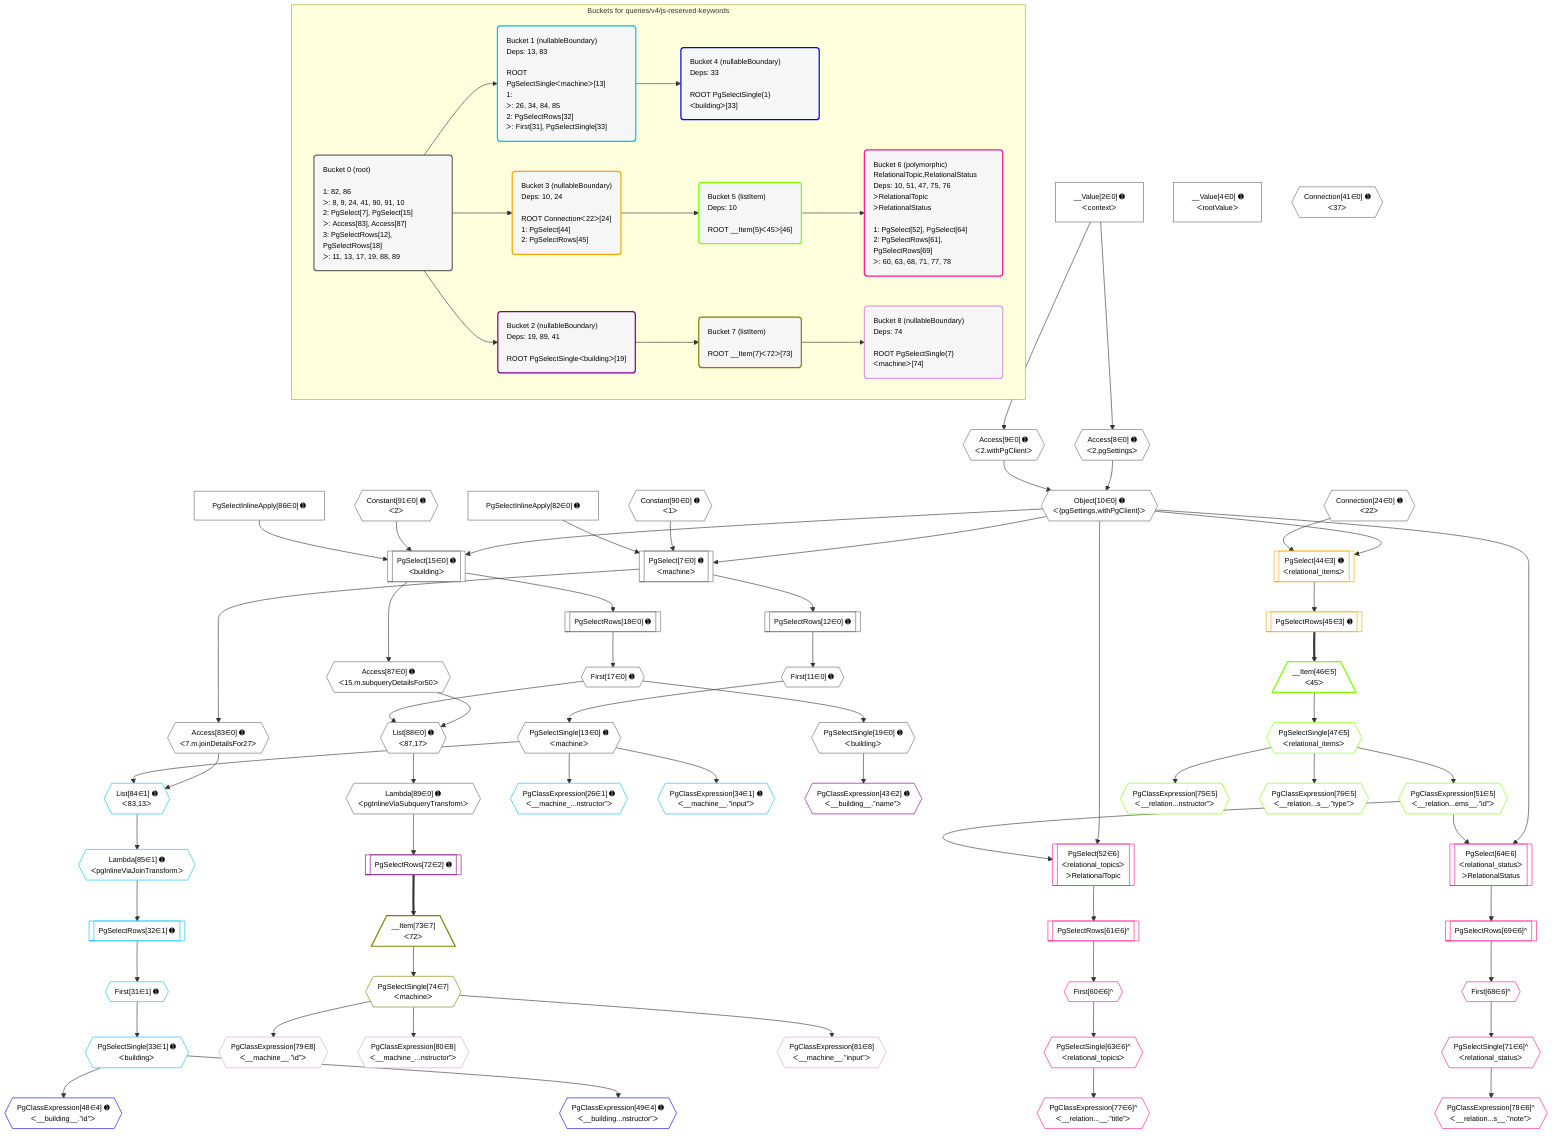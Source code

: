 %%{init: {'themeVariables': { 'fontSize': '12px'}}}%%
graph TD
    classDef path fill:#eee,stroke:#000,color:#000
    classDef plan fill:#fff,stroke-width:1px,color:#000
    classDef itemplan fill:#fff,stroke-width:2px,color:#000
    classDef unbatchedplan fill:#dff,stroke-width:1px,color:#000
    classDef sideeffectplan fill:#fcc,stroke-width:2px,color:#000
    classDef bucket fill:#f6f6f6,color:#000,stroke-width:2px,text-align:left

    subgraph "Buckets for queries/v4/js-reserved-keywords"
    Bucket0("Bucket 0 (root)<br /><br />1: 82, 86<br />ᐳ: 8, 9, 24, 41, 90, 91, 10<br />2: PgSelect[7], PgSelect[15]<br />ᐳ: Access[83], Access[87]<br />3: PgSelectRows[12], PgSelectRows[18]<br />ᐳ: 11, 13, 17, 19, 88, 89"):::bucket
    Bucket1("Bucket 1 (nullableBoundary)<br />Deps: 13, 83<br /><br />ROOT PgSelectSingleᐸmachineᐳ[13]<br />1: <br />ᐳ: 26, 34, 84, 85<br />2: PgSelectRows[32]<br />ᐳ: First[31], PgSelectSingle[33]"):::bucket
    Bucket2("Bucket 2 (nullableBoundary)<br />Deps: 19, 89, 41<br /><br />ROOT PgSelectSingleᐸbuildingᐳ[19]"):::bucket
    Bucket3("Bucket 3 (nullableBoundary)<br />Deps: 10, 24<br /><br />ROOT Connectionᐸ22ᐳ[24]<br />1: PgSelect[44]<br />2: PgSelectRows[45]"):::bucket
    Bucket4("Bucket 4 (nullableBoundary)<br />Deps: 33<br /><br />ROOT PgSelectSingle{1}ᐸbuildingᐳ[33]"):::bucket
    Bucket5("Bucket 5 (listItem)<br />Deps: 10<br /><br />ROOT __Item{5}ᐸ45ᐳ[46]"):::bucket
    Bucket6("Bucket 6 (polymorphic)<br />RelationalTopic,RelationalStatus<br />Deps: 10, 51, 47, 75, 76<br />ᐳRelationalTopic<br />ᐳRelationalStatus<br /><br />1: PgSelect[52], PgSelect[64]<br />2: PgSelectRows[61], PgSelectRows[69]<br />ᐳ: 60, 63, 68, 71, 77, 78"):::bucket
    Bucket7("Bucket 7 (listItem)<br /><br />ROOT __Item{7}ᐸ72ᐳ[73]"):::bucket
    Bucket8("Bucket 8 (nullableBoundary)<br />Deps: 74<br /><br />ROOT PgSelectSingle{7}ᐸmachineᐳ[74]"):::bucket
    end
    Bucket0 --> Bucket1 & Bucket2 & Bucket3
    Bucket1 --> Bucket4
    Bucket2 --> Bucket7
    Bucket3 --> Bucket5
    Bucket5 --> Bucket6
    Bucket7 --> Bucket8

    %% plan dependencies
    PgSelect7[["PgSelect[7∈0] ➊<br />ᐸmachineᐳ"]]:::plan
    Object10{{"Object[10∈0] ➊<br />ᐸ{pgSettings,withPgClient}ᐳ"}}:::plan
    Constant90{{"Constant[90∈0] ➊<br />ᐸ1ᐳ"}}:::plan
    PgSelectInlineApply82["PgSelectInlineApply[82∈0] ➊"]:::plan
    Object10 & Constant90 & PgSelectInlineApply82 --> PgSelect7
    PgSelect15[["PgSelect[15∈0] ➊<br />ᐸbuildingᐳ"]]:::plan
    Constant91{{"Constant[91∈0] ➊<br />ᐸ2ᐳ"}}:::plan
    PgSelectInlineApply86["PgSelectInlineApply[86∈0] ➊"]:::plan
    Object10 & Constant91 & PgSelectInlineApply86 --> PgSelect15
    Access8{{"Access[8∈0] ➊<br />ᐸ2.pgSettingsᐳ"}}:::plan
    Access9{{"Access[9∈0] ➊<br />ᐸ2.withPgClientᐳ"}}:::plan
    Access8 & Access9 --> Object10
    List88{{"List[88∈0] ➊<br />ᐸ87,17ᐳ"}}:::plan
    Access87{{"Access[87∈0] ➊<br />ᐸ15.m.subqueryDetailsFor50ᐳ"}}:::plan
    First17{{"First[17∈0] ➊"}}:::plan
    Access87 & First17 --> List88
    __Value2["__Value[2∈0] ➊<br />ᐸcontextᐳ"]:::plan
    __Value2 --> Access8
    __Value2 --> Access9
    First11{{"First[11∈0] ➊"}}:::plan
    PgSelectRows12[["PgSelectRows[12∈0] ➊"]]:::plan
    PgSelectRows12 --> First11
    PgSelect7 --> PgSelectRows12
    PgSelectSingle13{{"PgSelectSingle[13∈0] ➊<br />ᐸmachineᐳ"}}:::plan
    First11 --> PgSelectSingle13
    PgSelectRows18[["PgSelectRows[18∈0] ➊"]]:::plan
    PgSelectRows18 --> First17
    PgSelect15 --> PgSelectRows18
    PgSelectSingle19{{"PgSelectSingle[19∈0] ➊<br />ᐸbuildingᐳ"}}:::plan
    First17 --> PgSelectSingle19
    Access83{{"Access[83∈0] ➊<br />ᐸ7.m.joinDetailsFor27ᐳ"}}:::plan
    PgSelect7 --> Access83
    PgSelect15 --> Access87
    Lambda89{{"Lambda[89∈0] ➊<br />ᐸpgInlineViaSubqueryTransformᐳ"}}:::plan
    List88 --> Lambda89
    __Value4["__Value[4∈0] ➊<br />ᐸrootValueᐳ"]:::plan
    Connection24{{"Connection[24∈0] ➊<br />ᐸ22ᐳ"}}:::plan
    Connection41{{"Connection[41∈0] ➊<br />ᐸ37ᐳ"}}:::plan
    List84{{"List[84∈1] ➊<br />ᐸ83,13ᐳ"}}:::plan
    Access83 & PgSelectSingle13 --> List84
    PgClassExpression26{{"PgClassExpression[26∈1] ➊<br />ᐸ__machine_...nstructor”ᐳ"}}:::plan
    PgSelectSingle13 --> PgClassExpression26
    First31{{"First[31∈1] ➊"}}:::plan
    PgSelectRows32[["PgSelectRows[32∈1] ➊"]]:::plan
    PgSelectRows32 --> First31
    Lambda85{{"Lambda[85∈1] ➊<br />ᐸpgInlineViaJoinTransformᐳ"}}:::plan
    Lambda85 --> PgSelectRows32
    PgSelectSingle33{{"PgSelectSingle[33∈1] ➊<br />ᐸbuildingᐳ"}}:::plan
    First31 --> PgSelectSingle33
    PgClassExpression34{{"PgClassExpression[34∈1] ➊<br />ᐸ__machine__.”input”ᐳ"}}:::plan
    PgSelectSingle13 --> PgClassExpression34
    List84 --> Lambda85
    PgClassExpression48{{"PgClassExpression[48∈4] ➊<br />ᐸ__building__.”id”ᐳ"}}:::plan
    PgSelectSingle33 --> PgClassExpression48
    PgClassExpression49{{"PgClassExpression[49∈4] ➊<br />ᐸ__building...nstructor”ᐳ"}}:::plan
    PgSelectSingle33 --> PgClassExpression49
    PgClassExpression43{{"PgClassExpression[43∈2] ➊<br />ᐸ__building__.”name”ᐳ"}}:::plan
    PgSelectSingle19 --> PgClassExpression43
    PgSelectRows72[["PgSelectRows[72∈2] ➊"]]:::plan
    Lambda89 --> PgSelectRows72
    __Item73[/"__Item[73∈7]<br />ᐸ72ᐳ"\]:::itemplan
    PgSelectRows72 ==> __Item73
    PgSelectSingle74{{"PgSelectSingle[74∈7]<br />ᐸmachineᐳ"}}:::plan
    __Item73 --> PgSelectSingle74
    PgClassExpression79{{"PgClassExpression[79∈8]<br />ᐸ__machine__.”id”ᐳ"}}:::plan
    PgSelectSingle74 --> PgClassExpression79
    PgClassExpression80{{"PgClassExpression[80∈8]<br />ᐸ__machine_...nstructor”ᐳ"}}:::plan
    PgSelectSingle74 --> PgClassExpression80
    PgClassExpression81{{"PgClassExpression[81∈8]<br />ᐸ__machine__.”input”ᐳ"}}:::plan
    PgSelectSingle74 --> PgClassExpression81
    PgSelect44[["PgSelect[44∈3] ➊<br />ᐸrelational_itemsᐳ"]]:::plan
    Object10 & Connection24 --> PgSelect44
    PgSelectRows45[["PgSelectRows[45∈3] ➊"]]:::plan
    PgSelect44 --> PgSelectRows45
    __Item46[/"__Item[46∈5]<br />ᐸ45ᐳ"\]:::itemplan
    PgSelectRows45 ==> __Item46
    PgSelectSingle47{{"PgSelectSingle[47∈5]<br />ᐸrelational_itemsᐳ"}}:::plan
    __Item46 --> PgSelectSingle47
    PgClassExpression51{{"PgClassExpression[51∈5]<br />ᐸ__relation...ems__.”id”ᐳ"}}:::plan
    PgSelectSingle47 --> PgClassExpression51
    PgClassExpression75{{"PgClassExpression[75∈5]<br />ᐸ__relation...nstructor”ᐳ"}}:::plan
    PgSelectSingle47 --> PgClassExpression75
    PgClassExpression76{{"PgClassExpression[76∈5]<br />ᐸ__relation...s__.”type”ᐳ"}}:::plan
    PgSelectSingle47 --> PgClassExpression76
    PgSelect52[["PgSelect[52∈6]<br />ᐸrelational_topicsᐳ<br />ᐳRelationalTopic"]]:::plan
    Object10 & PgClassExpression51 --> PgSelect52
    PgSelect64[["PgSelect[64∈6]<br />ᐸrelational_statusᐳ<br />ᐳRelationalStatus"]]:::plan
    Object10 & PgClassExpression51 --> PgSelect64
    First60{{"First[60∈6]^"}}:::plan
    PgSelectRows61[["PgSelectRows[61∈6]^"]]:::plan
    PgSelectRows61 --> First60
    PgSelect52 --> PgSelectRows61
    PgSelectSingle63{{"PgSelectSingle[63∈6]^<br />ᐸrelational_topicsᐳ"}}:::plan
    First60 --> PgSelectSingle63
    First68{{"First[68∈6]^"}}:::plan
    PgSelectRows69[["PgSelectRows[69∈6]^"]]:::plan
    PgSelectRows69 --> First68
    PgSelect64 --> PgSelectRows69
    PgSelectSingle71{{"PgSelectSingle[71∈6]^<br />ᐸrelational_statusᐳ"}}:::plan
    First68 --> PgSelectSingle71
    PgClassExpression77{{"PgClassExpression[77∈6]^<br />ᐸ__relation...__.”title”ᐳ"}}:::plan
    PgSelectSingle63 --> PgClassExpression77
    PgClassExpression78{{"PgClassExpression[78∈6]^<br />ᐸ__relation...s__.”note”ᐳ"}}:::plan
    PgSelectSingle71 --> PgClassExpression78

    %% define steps
    classDef bucket0 stroke:#696969
    class Bucket0,__Value2,__Value4,PgSelect7,Access8,Access9,Object10,First11,PgSelectRows12,PgSelectSingle13,PgSelect15,First17,PgSelectRows18,PgSelectSingle19,Connection24,Connection41,PgSelectInlineApply82,Access83,PgSelectInlineApply86,Access87,List88,Lambda89,Constant90,Constant91 bucket0
    classDef bucket1 stroke:#00bfff
    class Bucket1,PgClassExpression26,First31,PgSelectRows32,PgSelectSingle33,PgClassExpression34,List84,Lambda85 bucket1
    classDef bucket2 stroke:#7f007f
    class Bucket2,PgClassExpression43,PgSelectRows72 bucket2
    classDef bucket3 stroke:#ffa500
    class Bucket3,PgSelect44,PgSelectRows45 bucket3
    classDef bucket4 stroke:#0000ff
    class Bucket4,PgClassExpression48,PgClassExpression49 bucket4
    classDef bucket5 stroke:#7fff00
    class Bucket5,__Item46,PgSelectSingle47,PgClassExpression51,PgClassExpression75,PgClassExpression76 bucket5
    classDef bucket6 stroke:#ff1493
    class Bucket6,PgSelect52,First60,PgSelectRows61,PgSelectSingle63,PgSelect64,First68,PgSelectRows69,PgSelectSingle71,PgClassExpression77,PgClassExpression78 bucket6
    classDef bucket7 stroke:#808000
    class Bucket7,__Item73,PgSelectSingle74 bucket7
    classDef bucket8 stroke:#dda0dd
    class Bucket8,PgClassExpression79,PgClassExpression80,PgClassExpression81 bucket8